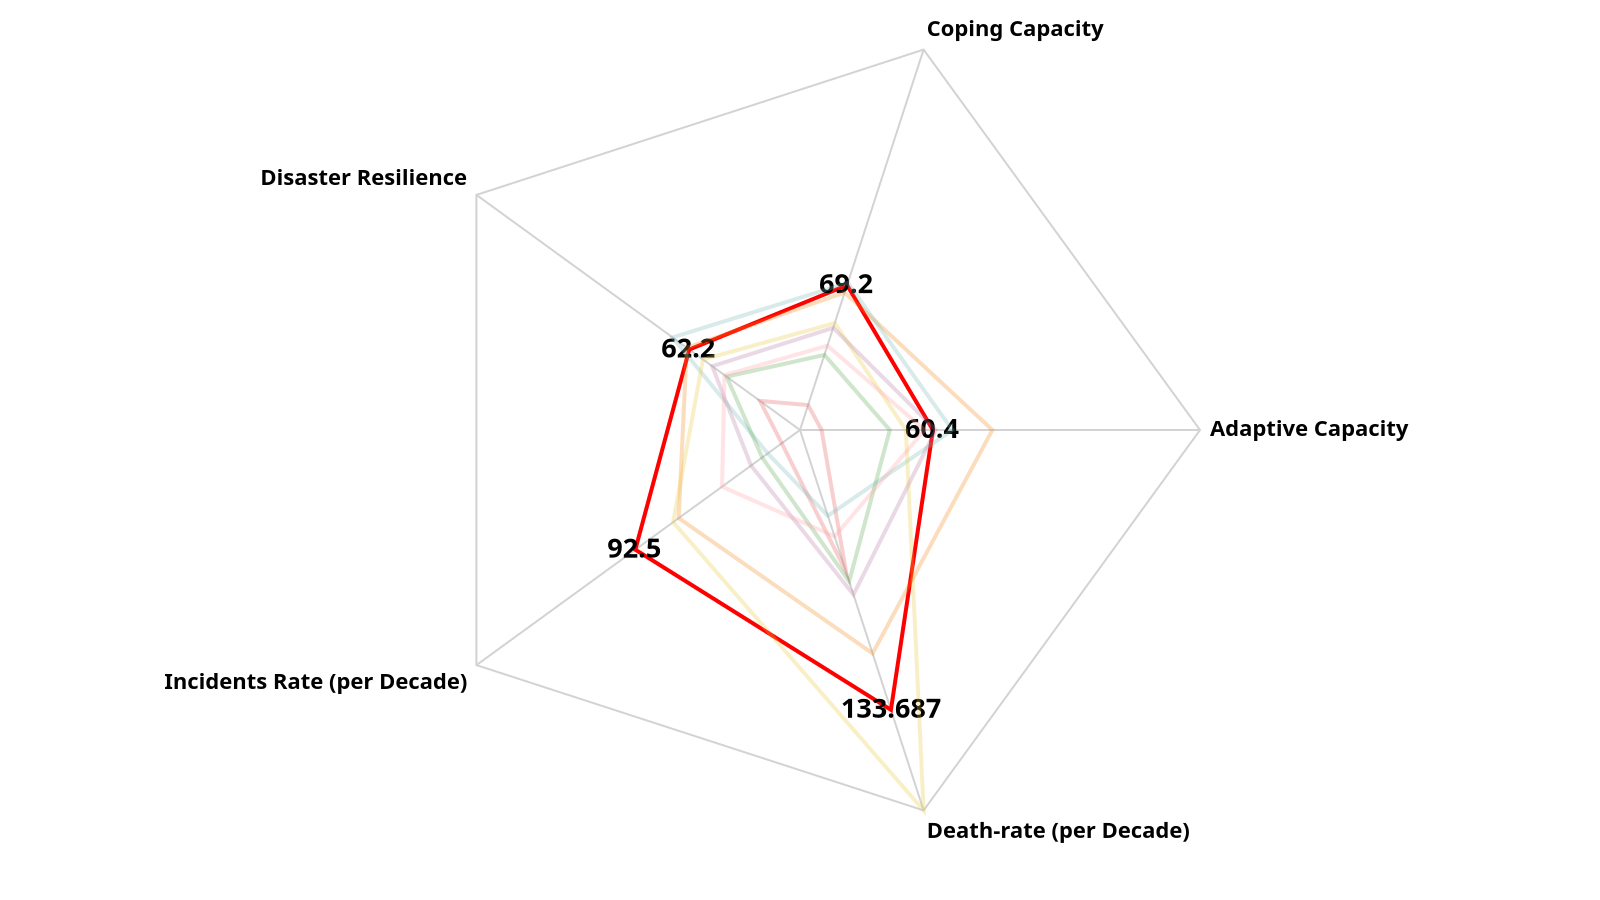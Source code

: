 {
  "$schema": "https://vega.github.io/schema/vega/v5.json",
  "description": "A radar chart example, showing multiple dimensions in a radial layout.",
  "width": 800,
  "height": 450,
  "padding":{"left": 200, "right": 200, "top": 15},
  "autosize": {"type": "none", "contains": "padding"},

  "signals": [
    {"name": "radius", "update": "width / 2"}
  ],

  "data": [
    {
      "name": "table",
      "values": [
        {"key": "Disaster Resilience", "value": 62.2, "category":0},
        {"key": "Coping Capacity", "value": 69.2, "category": 0},
        {"key": "Adaptive Capacity", "value": 60.4, "category": 0},
        {"key": "Death-rate (per Decade)", "value": 133.687, "category": 0},
        {"key": "Incidents Rate (per Decade)", "value": 92.5, "category": 0},
        
        {"key": "Disaster Resilience", "value": 63.6, "category": 1},
        {"key": "Coping Capacity", "value": 65.7, "category": 1},
        {"key": "Adaptive Capacity", "value": 87.4, "category": 1},
        {"key": "Death-rate (per Decade)", "value": 106.736, "category": 1},
        {"key": "Incidents Rate (per Decade)", "value": 68.13, "category": 1},

        {"key": "Disaster Resilience", "value": 22.5, "category": 2},
        {"key": "Coping Capacity", "value": 11.9, "category": 2},
        {"key": "Adaptive Capacity", "value": 9.8, "category": 2},
        {"key": "Death-rate (per Decade)", "value": 67.625, "category": 2},
        {"key": "Incidents Rate (per Decade)", "value": 10.25, "category": 2},

        {"key": "Disaster Resilience", "value": 71.6, "category": 3},
        {"key": "Coping Capacity", "value": 70.3, "category": 3},
        {"key": "Adaptive Capacity", "value": 69.2, "category": 3},
        {"key": "Death-rate (per Decade)", "value": 41, "category": 3},
        {"key": "Incidents Rate (per Decade)", "value": 18.13, "category": 3},

        {"key": "Disaster Resilience", "value": 41.2, "category": 4},
        {"key": "Coping Capacity", "value": 35.9, "category": 4},
        {"key": "Adaptive Capacity", "value": 40.8, "category": 4},
        {"key": "Death-rate (per Decade)", "value": 72.312, "category": 4},
        {"key": "Incidents Rate (per Decade)", "value": 21.25, "category": 4},

        {"key": "Disaster Resilience", "value": 54.5, "category": 5},
        {"key": "Coping Capacity", "value": 51.1, "category": 5},
        {"key": "Adaptive Capacity", "value": 48.1, "category": 5},
        {"key": "Death-rate (per Decade)", "value": 181.75, "category": 5},
        {"key": "Incidents Rate (per Decade)", "value": 71.25, "category": 5},

        {"key": "Disaster Resilience", "value": 49.3, "category": 6},
        {"key": "Coping Capacity", "value": 48.8, "category": 6},
        {"key": "Adaptive Capacity", "value": 61.7, "category": 6},
        {"key": "Death-rate (per Decade)", "value": 78.625, "category": 6},
        {"key": "Incidents Rate (per Decade)", "value": 27.5, "category": 6},

        {"key": "Disaster Resilience", "value": 42.4, "category": 7},
        {"key": "Coping Capacity", "value": 40.3, "category": 7},
        {"key": "Adaptive Capacity", "value": 56.6, "category": 7},
        {"key": "Death-rate (per Decade)", "value": 50.875, "category": 7},
        {"key": "Incidents Rate (per Decade)", "value": 43.8, "category": 7}
      ]
    },
    {
      "name": "keys",
      "source": "table",
      "transform": [
        {
          "type": "aggregate",
          "groupby": ["key"]
        }
      ]
    }
  ],

  "scales": [
    {
      "name": "angular",
      "type": "point",
      "range": {"signal": "[-PI, PI]"},
      "padding": 0.5,
      "domain": {"data": "table", "field": "key"}
    },
    {
      "name": "radial",
      "type": "linear",
      "range": {"signal": "[0, radius]"},
      "zero": true,
      "nice": false,
      "domain": {"data": "table", "field": "value"},
      "domainMin": 0
    },
    {
      "name": "color",
      "type": "ordinal",
      "domain": {"data": "table", "field": "category"},
      "range": {"scheme": "tableau10"}
    }
  ],

  "encode": {
    "enter": {
      "x": {"signal": "radius"},
      "y": {"signal": "radius"}
    }
  },

  "marks": [
    {
      "type": "group",
      "name": "categories",
      "zindex": 1,
      "from": {
        "facet": {"data": "table", "name": "facet", "groupby": ["category"]}
      },
      "marks": [
        {
          "type": "line",
          "name": "category-line",
          "from": {"data": "facet"},
          "encode": {
            "enter": {
              "interpolate": {"value": "linear-closed"},
              "x": {"signal": "scale('radial', datum.value) * cos(scale('angular', datum.key))"},
              "y": {"signal": "scale('radial', datum.value) * sin(scale('angular', datum.key))"},
              "stroke": {
                "signal": "datum.category === 0 ? 'red' : scale('color', datum.category)"  
              },              
              "strokeWidth": {"value": 2},
              "fill": {
                "signal": "datum.category === 0 ? '' : ''"
              },
              "fillOpacity": {
                "signal": "datum.category === 0 ? '0.1' : '0.2'"
              },
              "strokeOpacity": {
                "signal": "datum.category === 0 ? '1' : '0.28'"
              }
            }
          }
        },
        {
          "type": "text",
          "name": "value-text",
          "from": {"data": "category-line"},
          "encode": {
            "enter": {
              "x": {"signal": "datum.x"},
              "y": {"signal": "datum.y"},
              "text": {"signal": "datum.datum.category === 0 ? datum.datum.value : ''"},
              "align": {"value": "center"},
              "baseline": {"value": "middle"},
              "fill": {"value": "black"},
              "fontSize": {"value": 13.5},
              "fontStyle": {"value": "bold"}
            }
          }
        }
      ]
    },
    {
      "type": "rule",
      "name": "radial-grid",
      "from": {"data": "keys"},
      "zindex": 0,
      "encode": {
        "enter": {
          "x": {"value": 0},
          "y": {"value": 0},
          "x2": {"signal": "radius * cos(scale('angular', datum.key))"},
          "y2": {"signal": "radius * sin(scale('angular', datum.key))"},
          "stroke": {"value": "lightgray"},
          "strokeWidth": {"value": 1}
        }
      }
    },
    {
      "type": "text",
      "name": "key-label",
      "from": {"data": "keys"},
      "zindex": 1,
      "encode": {
        "enter": {
          "x": {"signal": "(radius + 5) * cos(scale('angular', datum.key))"},
          "y": {"signal": "(radius + 5) * sin(scale('angular', datum.key))"},
          "text": {"field": "key"},
          "align": [
            {
              "test": "abs(scale('angular', datum.key)) > PI / 2",
              "value": "right"
            },
            {
              "value": "left"
            }
          ],
          "baseline": [
            {
              "test": "scale('angular', datum.key) > 0", "value": "top"
            },
            {
              "test": "scale('angular', datum.key) == 0", "value": "middle"
            },
            {
              "value": "bottom"
            }
          ],
          "fill": {"value": "black"},
          "fontWeight": {"value": "bold"}
        }
      }
    },
    {
      "type": "line",
      "name": "outer-line",
      "from": {"data": "radial-grid"},
      "encode": {
        "enter": {
          "interpolate": {"value": "linear-closed"},
          "x": {"field": "x2"},
          "y": {"field": "y2"},
          "stroke": {"value": "lightgray"},
          "strokeWidth": {"value": 1}
        }
      }
    }
  ]
}
